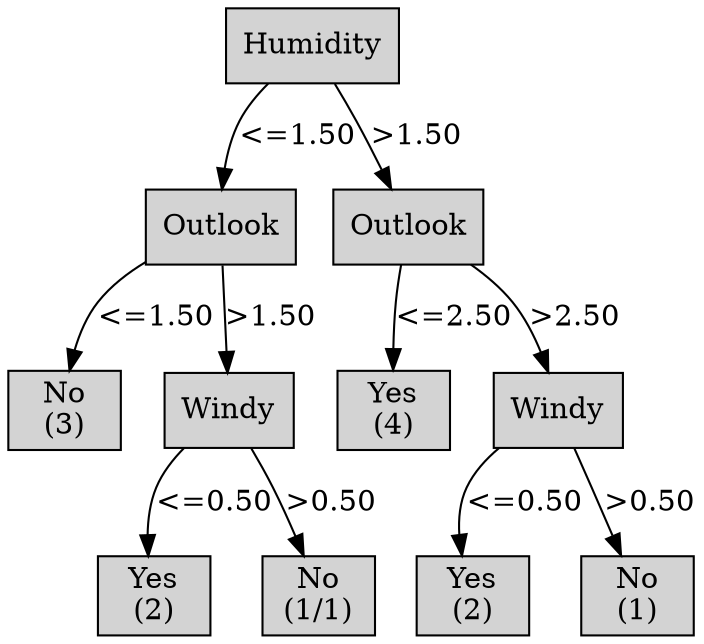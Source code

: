 digraph ID3_Tree {
"0" [shape=box, style=filled, label="Humidity
", weight=1]
"1" [shape=box, style=filled, label="Outlook
", weight=2]
0 -> 1 [ label = "<=1.50"];
"2" [shape=box, style=filled, label="No
(3)
", weight=3]
1 -> 2 [ label = "<=1.50"];
"3" [shape=box, style=filled, label="Windy
", weight=3]
1 -> 3 [ label = ">1.50"];
"4" [shape=box, style=filled, label="Yes
(2)
", weight=4]
3 -> 4 [ label = "<=0.50"];
"5" [shape=box, style=filled, label="No
(1/1)
", weight=4]
3 -> 5 [ label = ">0.50"];
"6" [shape=box, style=filled, label="Outlook
", weight=2]
0 -> 6 [ label = ">1.50"];
"7" [shape=box, style=filled, label="Yes
(4)
", weight=3]
6 -> 7 [ label = "<=2.50"];
"8" [shape=box, style=filled, label="Windy
", weight=3]
6 -> 8 [ label = ">2.50"];
"9" [shape=box, style=filled, label="Yes
(2)
", weight=4]
8 -> 9 [ label = "<=0.50"];
"10" [shape=box, style=filled, label="No
(1)
", weight=4]
8 -> 10 [ label = ">0.50"];
{rank=same; 0;};
{rank=same; 1;6;};
{rank=same; 2;3;7;8;};
{rank=same; 4;5;9;10;};
}